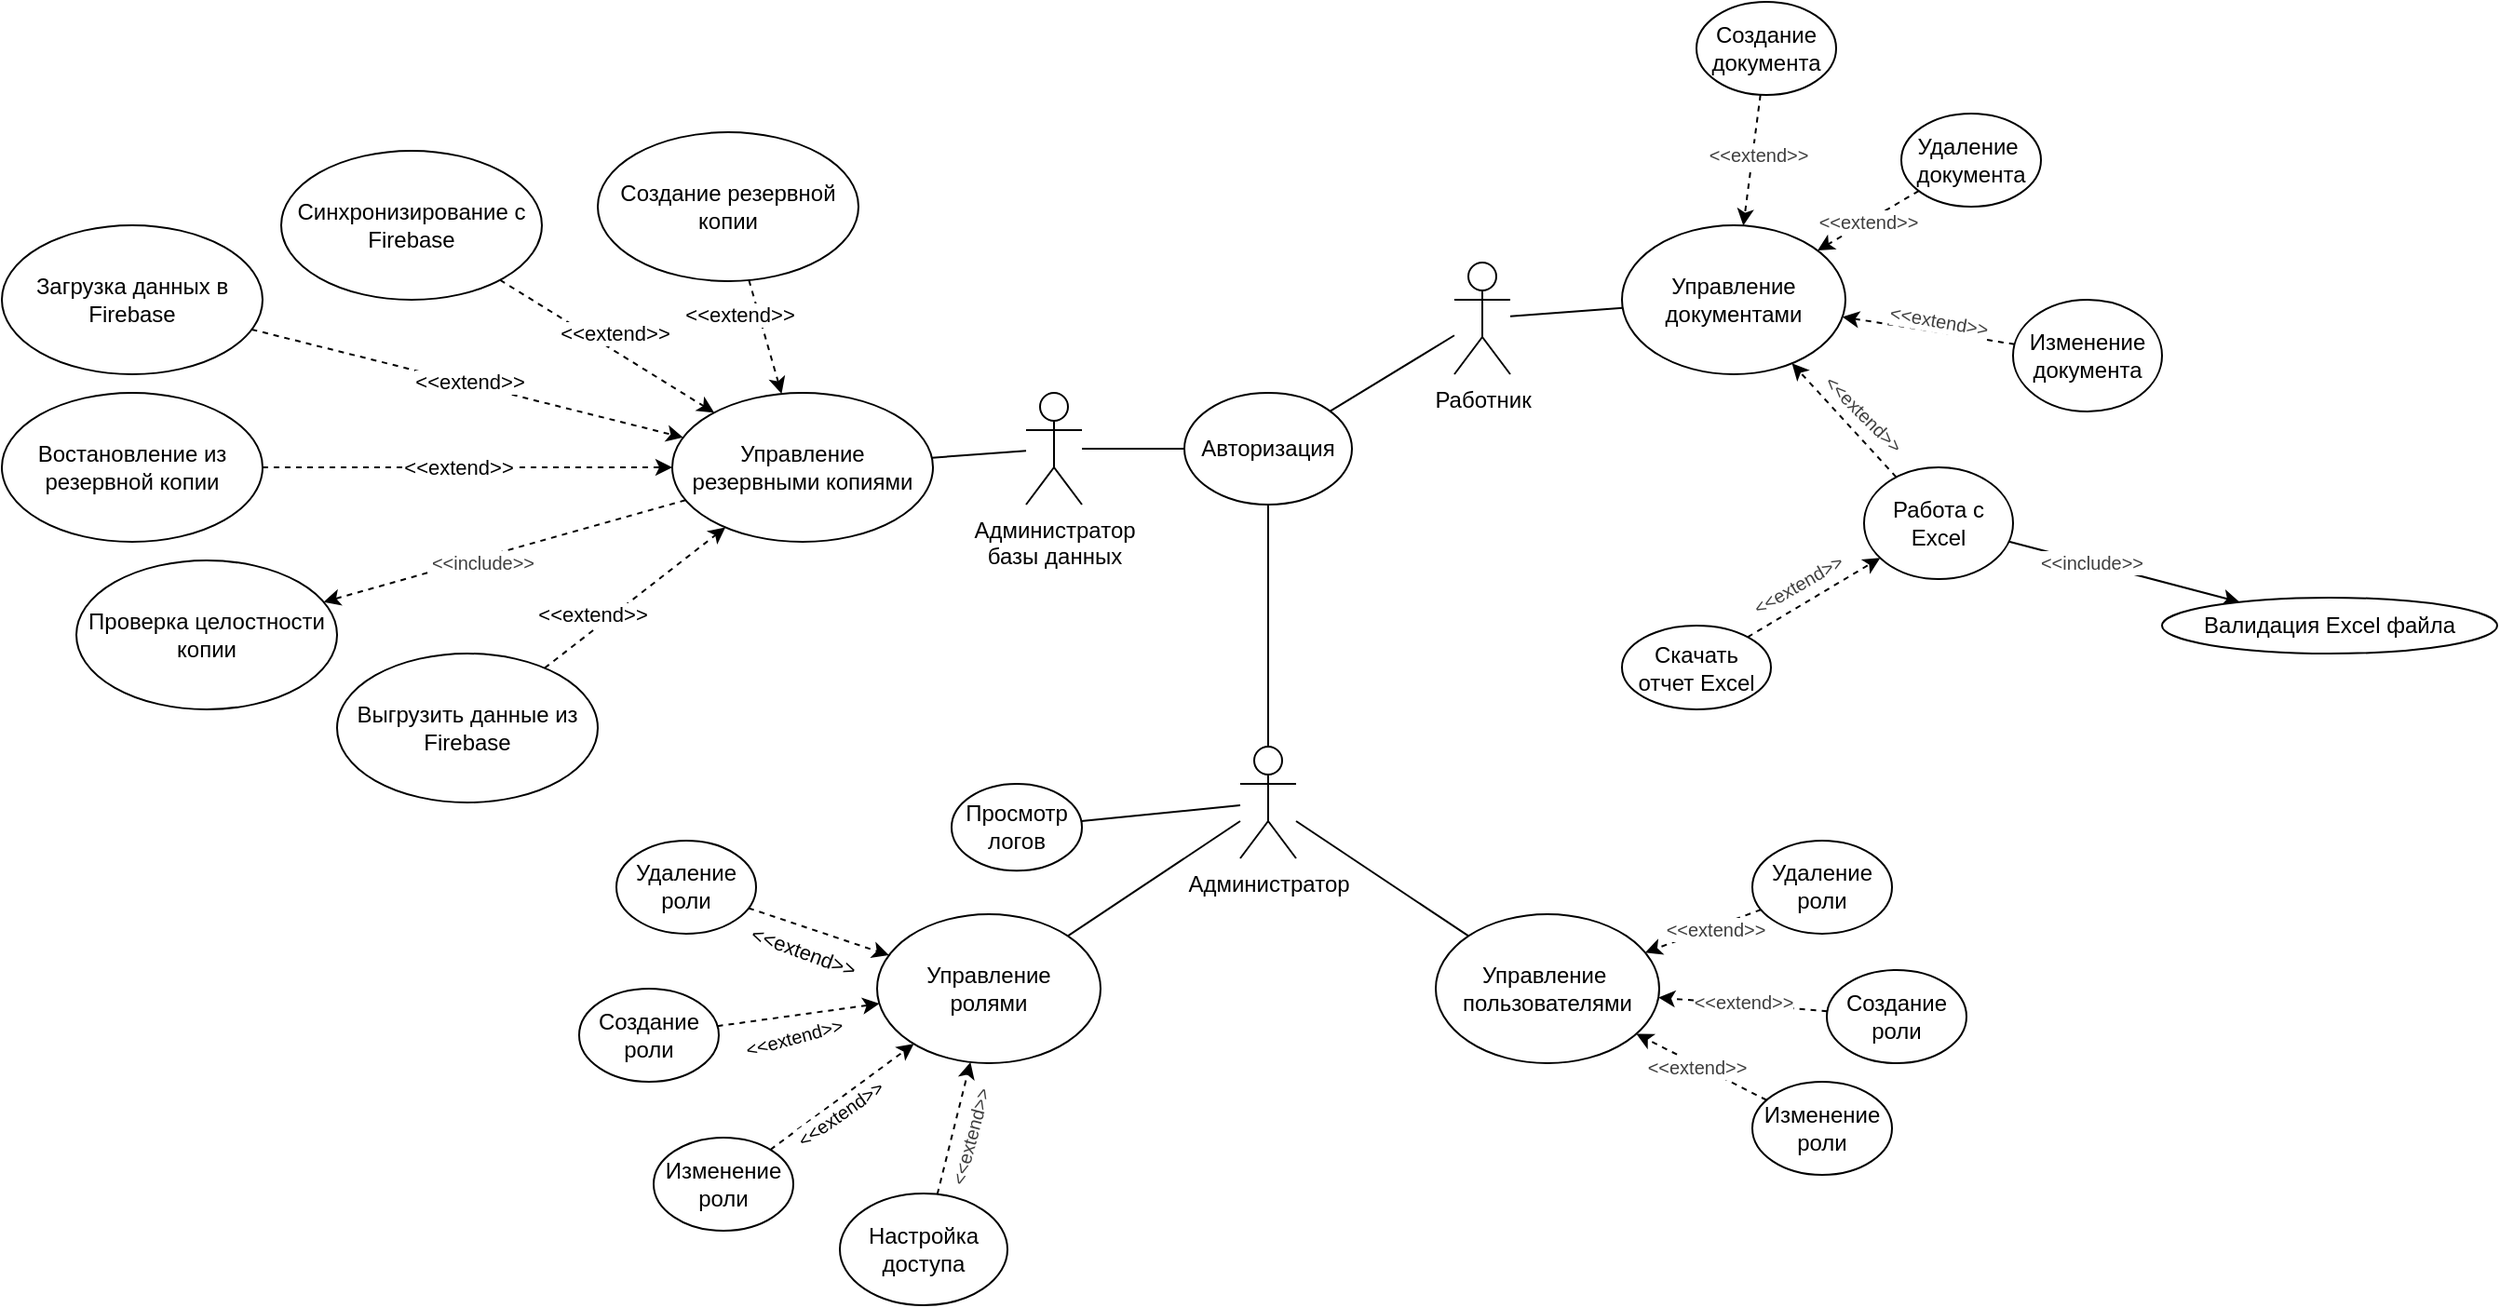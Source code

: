 <mxfile>
    <diagram id="WKHKJi2Rscxi-MOsBTWZ" name="Page-1">
        <mxGraphModel dx="1234" dy="269" grid="1" gridSize="10" guides="1" tooltips="1" connect="1" arrows="1" fold="1" page="1" pageScale="1" pageWidth="850" pageHeight="1100" math="0" shadow="0">
            <root>
                <mxCell id="0"/>
                <mxCell id="1" parent="0"/>
                <mxCell id="4" style="edgeStyle=none;html=1;exitX=0;exitY=0.5;exitDx=0;exitDy=0;endArrow=none;endFill=0;" parent="1" source="2" target="3" edge="1">
                    <mxGeometry relative="1" as="geometry"/>
                </mxCell>
                <mxCell id="35" style="edgeStyle=none;html=1;endArrow=none;endFill=0;" parent="1" source="2" target="31" edge="1">
                    <mxGeometry relative="1" as="geometry"/>
                </mxCell>
                <mxCell id="70" style="edgeStyle=none;html=1;endArrow=none;endFill=0;" parent="1" source="2" target="68" edge="1">
                    <mxGeometry relative="1" as="geometry"/>
                </mxCell>
                <mxCell id="2" value="Авторизация" style="ellipse;whiteSpace=wrap;html=1;" parent="1" vertex="1">
                    <mxGeometry x="575" y="380" width="90" height="60" as="geometry"/>
                </mxCell>
                <mxCell id="8" style="edgeStyle=none;html=1;endArrow=none;endFill=0;" parent="1" source="3" target="7" edge="1">
                    <mxGeometry relative="1" as="geometry"/>
                </mxCell>
                <mxCell id="3" value="Администратор&lt;div&gt;базы данных&lt;/div&gt;" style="shape=umlActor;verticalLabelPosition=bottom;verticalAlign=top;html=1;outlineConnect=0;" parent="1" vertex="1">
                    <mxGeometry x="490" y="380" width="30" height="60" as="geometry"/>
                </mxCell>
                <mxCell id="96" style="edgeStyle=none;html=1;dashed=1;" edge="1" parent="1" source="7" target="11">
                    <mxGeometry relative="1" as="geometry"/>
                </mxCell>
                <mxCell id="97" value="&lt;span style=&quot;color: rgb(63, 63, 63); font-size: 10px;&quot;&gt;&amp;lt;&amp;lt;include&amp;gt;&amp;gt;&lt;/span&gt;" style="edgeLabel;html=1;align=center;verticalAlign=middle;resizable=0;points=[];rotation=0;" vertex="1" connectable="0" parent="96">
                    <mxGeometry x="0.129" y="2" relative="1" as="geometry">
                        <mxPoint as="offset"/>
                    </mxGeometry>
                </mxCell>
                <mxCell id="7" value="Управление резервными копиями" style="ellipse;whiteSpace=wrap;html=1;" parent="1" vertex="1">
                    <mxGeometry x="300" y="380" width="140" height="80" as="geometry"/>
                </mxCell>
                <mxCell id="18" style="html=1;dashed=1;" parent="1" source="9" target="7" edge="1">
                    <mxGeometry relative="1" as="geometry"/>
                </mxCell>
                <mxCell id="30" value="&amp;lt;&amp;lt;extend&amp;gt;&amp;gt;" style="edgeLabel;html=1;align=center;verticalAlign=middle;resizable=0;points=[];" parent="18" vertex="1" connectable="0">
                    <mxGeometry x="-0.694" y="-3" relative="1" as="geometry">
                        <mxPoint x="-5" y="8" as="offset"/>
                    </mxGeometry>
                </mxCell>
                <mxCell id="9" value="Создание резервной копии" style="ellipse;whiteSpace=wrap;html=1;" parent="1" vertex="1">
                    <mxGeometry x="260" y="240" width="140" height="80" as="geometry"/>
                </mxCell>
                <mxCell id="21" style="edgeStyle=none;html=1;dashed=1;" parent="1" source="10" target="7" edge="1">
                    <mxGeometry relative="1" as="geometry"/>
                </mxCell>
                <mxCell id="27" value="&amp;lt;&amp;lt;extend&amp;gt;&amp;gt;" style="edgeLabel;html=1;align=center;verticalAlign=middle;resizable=0;points=[];" parent="21" vertex="1" connectable="0">
                    <mxGeometry x="-0.044" relative="1" as="geometry">
                        <mxPoint as="offset"/>
                    </mxGeometry>
                </mxCell>
                <mxCell id="10" value="Востановление из резервной копии" style="ellipse;whiteSpace=wrap;html=1;" parent="1" vertex="1">
                    <mxGeometry x="-60" y="380" width="140" height="80" as="geometry"/>
                </mxCell>
                <mxCell id="11" value="Проверка целостности копии" style="ellipse;whiteSpace=wrap;html=1;" parent="1" vertex="1">
                    <mxGeometry x="-20" y="470" width="140" height="80" as="geometry"/>
                </mxCell>
                <mxCell id="19" style="edgeStyle=none;html=1;dashed=1;" parent="1" source="12" target="7" edge="1">
                    <mxGeometry relative="1" as="geometry"/>
                </mxCell>
                <mxCell id="25" value="&amp;lt;&amp;lt;extend&amp;gt;&amp;gt;" style="edgeLabel;html=1;align=center;verticalAlign=middle;resizable=0;points=[];" parent="19" vertex="1" connectable="0">
                    <mxGeometry x="0.217" y="3" relative="1" as="geometry">
                        <mxPoint x="-10" y="-13" as="offset"/>
                    </mxGeometry>
                </mxCell>
                <mxCell id="12" value="Синхронизирование с Firebase" style="ellipse;whiteSpace=wrap;html=1;" parent="1" vertex="1">
                    <mxGeometry x="90" y="250" width="140" height="80" as="geometry"/>
                </mxCell>
                <mxCell id="20" style="edgeStyle=none;html=1;dashed=1;" parent="1" source="13" target="7" edge="1">
                    <mxGeometry relative="1" as="geometry"/>
                </mxCell>
                <mxCell id="26" value="&amp;lt;&amp;lt;extend&amp;gt;&amp;gt;" style="edgeLabel;html=1;align=center;verticalAlign=middle;resizable=0;points=[];" parent="20" vertex="1" connectable="0">
                    <mxGeometry x="0.0" y="1" relative="1" as="geometry">
                        <mxPoint as="offset"/>
                    </mxGeometry>
                </mxCell>
                <mxCell id="13" value="Загрузка данных в Firebase" style="ellipse;whiteSpace=wrap;html=1;" parent="1" vertex="1">
                    <mxGeometry x="-60" y="290" width="140" height="80" as="geometry"/>
                </mxCell>
                <mxCell id="23" style="html=1;dashed=1;" parent="1" source="14" target="7" edge="1">
                    <mxGeometry relative="1" as="geometry"/>
                </mxCell>
                <mxCell id="29" value="&amp;lt;&amp;lt;extend&amp;gt;&amp;gt;" style="edgeLabel;html=1;align=center;verticalAlign=middle;resizable=0;points=[];" parent="23" vertex="1" connectable="0">
                    <mxGeometry x="-0.56" y="-2" relative="1" as="geometry">
                        <mxPoint x="3" y="-14" as="offset"/>
                    </mxGeometry>
                </mxCell>
                <mxCell id="14" value="Выгрузить данные из Firebase" style="ellipse;whiteSpace=wrap;html=1;" parent="1" vertex="1">
                    <mxGeometry x="120" y="520" width="140" height="80" as="geometry"/>
                </mxCell>
                <mxCell id="39" style="edgeStyle=none;html=1;endArrow=none;endFill=0;" parent="1" source="31" target="37" edge="1">
                    <mxGeometry relative="1" as="geometry"/>
                </mxCell>
                <mxCell id="40" style="edgeStyle=none;html=1;endArrow=none;endFill=0;" parent="1" source="31" target="38" edge="1">
                    <mxGeometry relative="1" as="geometry"/>
                </mxCell>
                <mxCell id="95" style="edgeStyle=none;html=1;endArrow=none;endFill=0;" parent="1" source="31" target="94" edge="1">
                    <mxGeometry relative="1" as="geometry"/>
                </mxCell>
                <mxCell id="31" value="Администратор" style="shape=umlActor;verticalLabelPosition=bottom;verticalAlign=top;html=1;outlineConnect=0;" parent="1" vertex="1">
                    <mxGeometry x="605" y="570" width="30" height="60" as="geometry"/>
                </mxCell>
                <mxCell id="37" value="&lt;div&gt;&lt;font color=&quot;#000000&quot;&gt;Управление&lt;/font&gt;&lt;/div&gt;&lt;div&gt;ролями&lt;/div&gt;" style="ellipse;whiteSpace=wrap;html=1;" parent="1" vertex="1">
                    <mxGeometry x="410" y="660" width="120" height="80" as="geometry"/>
                </mxCell>
                <mxCell id="38" value="&lt;div&gt;&lt;font color=&quot;#000000&quot;&gt;Управление&amp;nbsp;&lt;/font&gt;&lt;/div&gt;&lt;div&gt;пользователями&lt;/div&gt;" style="ellipse;whiteSpace=wrap;html=1;" parent="1" vertex="1">
                    <mxGeometry x="710" y="660" width="120" height="80" as="geometry"/>
                </mxCell>
                <mxCell id="44" style="edgeStyle=none;html=1;dashed=1;" parent="1" source="41" target="37" edge="1">
                    <mxGeometry relative="1" as="geometry"/>
                </mxCell>
                <mxCell id="47" value="&lt;span style=&quot;color: rgb(0, 0, 0);&quot;&gt;&lt;font style=&quot;font-size: 11px;&quot;&gt;&amp;lt;&amp;lt;extend&amp;gt;&amp;gt;&lt;/font&gt;&lt;/span&gt;" style="edgeLabel;html=1;align=center;verticalAlign=middle;resizable=0;points=[];rotation=20;" parent="44" vertex="1" connectable="0">
                    <mxGeometry x="-0.173" y="-1" relative="1" as="geometry">
                        <mxPoint x="-2" y="12" as="offset"/>
                    </mxGeometry>
                </mxCell>
                <mxCell id="41" value="Удаление роли" style="ellipse;whiteSpace=wrap;html=1;" parent="1" vertex="1">
                    <mxGeometry x="270" y="620.46" width="75" height="50" as="geometry"/>
                </mxCell>
                <mxCell id="46" style="edgeStyle=none;html=1;dashed=1;" parent="1" source="42" target="37" edge="1">
                    <mxGeometry relative="1" as="geometry"/>
                </mxCell>
                <mxCell id="49" value="&lt;span style=&quot;color: rgb(0, 0, 0);&quot;&gt;&lt;font style=&quot;font-size: 10px;&quot;&gt;&amp;lt;&amp;lt;extend&amp;gt;&amp;gt;&lt;/font&gt;&lt;/span&gt;" style="edgeLabel;html=1;align=center;verticalAlign=middle;resizable=0;points=[];rotation=-35;" parent="46" vertex="1" connectable="0">
                    <mxGeometry x="-0.317" relative="1" as="geometry">
                        <mxPoint x="11" as="offset"/>
                    </mxGeometry>
                </mxCell>
                <mxCell id="42" value="Изменение&lt;div&gt;роли&lt;/div&gt;" style="ellipse;whiteSpace=wrap;html=1;" parent="1" vertex="1">
                    <mxGeometry x="290" y="780" width="75" height="50" as="geometry"/>
                </mxCell>
                <mxCell id="45" style="edgeStyle=none;html=1;dashed=1;" parent="1" source="43" target="37" edge="1">
                    <mxGeometry relative="1" as="geometry"/>
                </mxCell>
                <mxCell id="48" value="&lt;span style=&quot;color: rgb(0, 0, 0);&quot;&gt;&lt;font style=&quot;font-size: 10px;&quot;&gt;&amp;lt;&amp;lt;extend&amp;gt;&amp;gt;&lt;/font&gt;&lt;/span&gt;" style="edgeLabel;html=1;align=center;verticalAlign=middle;resizable=0;points=[];rotation=-15;" parent="45" vertex="1" connectable="0">
                    <mxGeometry x="-0.255" y="-2" relative="1" as="geometry">
                        <mxPoint x="8" y="8" as="offset"/>
                    </mxGeometry>
                </mxCell>
                <mxCell id="43" value="Создание&lt;div&gt;роли&lt;/div&gt;" style="ellipse;whiteSpace=wrap;html=1;" parent="1" vertex="1">
                    <mxGeometry x="250" y="700" width="75" height="50" as="geometry"/>
                </mxCell>
                <mxCell id="55" value="" style="edgeStyle=none;html=1;dashed=1;" parent="1" source="51" target="38" edge="1">
                    <mxGeometry relative="1" as="geometry"/>
                </mxCell>
                <mxCell id="61" value="&lt;span style=&quot;color: rgb(63, 63, 63); font-size: 10px;&quot;&gt;&amp;lt;&amp;lt;extend&amp;gt;&amp;gt;&lt;/span&gt;" style="edgeLabel;html=1;align=center;verticalAlign=middle;resizable=0;points=[];" parent="55" vertex="1" connectable="0">
                    <mxGeometry x="-0.184" y="1" relative="1" as="geometry">
                        <mxPoint as="offset"/>
                    </mxGeometry>
                </mxCell>
                <mxCell id="51" value="Удаление роли" style="ellipse;whiteSpace=wrap;html=1;" parent="1" vertex="1">
                    <mxGeometry x="880" y="620.46" width="75" height="50" as="geometry"/>
                </mxCell>
                <mxCell id="57" value="" style="edgeStyle=none;html=1;dashed=1;" parent="1" source="52" target="38" edge="1">
                    <mxGeometry relative="1" as="geometry"/>
                </mxCell>
                <mxCell id="58" value="&lt;span style=&quot;color: rgb(63, 63, 63); font-size: 10px;&quot;&gt;&amp;lt;&amp;lt;extend&amp;gt;&amp;gt;&lt;/span&gt;" style="edgeLabel;html=1;align=center;verticalAlign=middle;resizable=0;points=[];" parent="57" vertex="1" connectable="0">
                    <mxGeometry x="0.052" y="1" relative="1" as="geometry">
                        <mxPoint as="offset"/>
                    </mxGeometry>
                </mxCell>
                <mxCell id="52" value="Изменение&lt;div&gt;роли&lt;/div&gt;" style="ellipse;whiteSpace=wrap;html=1;" parent="1" vertex="1">
                    <mxGeometry x="880" y="750" width="75" height="50" as="geometry"/>
                </mxCell>
                <mxCell id="56" value="" style="edgeStyle=none;html=1;dashed=1;" parent="1" source="54" target="38" edge="1">
                    <mxGeometry relative="1" as="geometry"/>
                </mxCell>
                <mxCell id="60" value="&lt;span style=&quot;color: rgb(63, 63, 63); font-size: 10px;&quot;&gt;&amp;lt;&amp;lt;extend&amp;gt;&amp;gt;&lt;/span&gt;" style="edgeLabel;html=1;align=center;verticalAlign=middle;resizable=0;points=[];" parent="56" vertex="1" connectable="0">
                    <mxGeometry x="0.009" y="-2" relative="1" as="geometry">
                        <mxPoint as="offset"/>
                    </mxGeometry>
                </mxCell>
                <mxCell id="54" value="Создание&lt;div&gt;роли&lt;/div&gt;" style="ellipse;whiteSpace=wrap;html=1;" parent="1" vertex="1">
                    <mxGeometry x="920" y="690" width="75" height="50" as="geometry"/>
                </mxCell>
                <mxCell id="65" style="edgeStyle=none;html=1;dashed=1;" parent="1" source="64" target="37" edge="1">
                    <mxGeometry relative="1" as="geometry"/>
                </mxCell>
                <mxCell id="66" value="&lt;span style=&quot;color: rgb(63, 63, 63); font-size: 10px;&quot;&gt;&amp;lt;&amp;lt;extend&amp;gt;&amp;gt;&lt;/span&gt;" style="edgeLabel;html=1;align=center;verticalAlign=middle;resizable=0;points=[];rotation=-75;" parent="65" vertex="1" connectable="0">
                    <mxGeometry x="-0.127" y="-1" relative="1" as="geometry">
                        <mxPoint x="9" as="offset"/>
                    </mxGeometry>
                </mxCell>
                <mxCell id="64" value="Настройка доступа" style="ellipse;whiteSpace=wrap;html=1;" parent="1" vertex="1">
                    <mxGeometry x="390" y="810" width="90" height="60" as="geometry"/>
                </mxCell>
                <mxCell id="72" value="" style="edgeStyle=none;html=1;endArrow=none;endFill=0;" parent="1" source="68" target="69" edge="1">
                    <mxGeometry relative="1" as="geometry"/>
                </mxCell>
                <mxCell id="68" value="Работник" style="shape=umlActor;verticalLabelPosition=bottom;verticalAlign=top;html=1;outlineConnect=0;" parent="1" vertex="1">
                    <mxGeometry x="720" y="310" width="30" height="60" as="geometry"/>
                </mxCell>
                <mxCell id="69" value="&lt;div&gt;&lt;font color=&quot;#000000&quot;&gt;Управление&lt;/font&gt;&lt;/div&gt;&lt;div&gt;документами&lt;/div&gt;" style="ellipse;whiteSpace=wrap;html=1;" parent="1" vertex="1">
                    <mxGeometry x="810" y="290" width="120" height="80" as="geometry"/>
                </mxCell>
                <mxCell id="81" style="edgeStyle=none;html=1;dashed=1;" parent="1" source="73" target="69" edge="1">
                    <mxGeometry relative="1" as="geometry"/>
                </mxCell>
                <mxCell id="84" value="&lt;span style=&quot;color: rgb(63, 63, 63); font-size: 10px;&quot;&gt;&amp;lt;&amp;lt;extend&amp;gt;&amp;gt;&lt;/span&gt;" style="edgeLabel;html=1;align=center;verticalAlign=middle;resizable=0;points=[];" parent="81" vertex="1" connectable="0">
                    <mxGeometry x="0.029" relative="1" as="geometry">
                        <mxPoint as="offset"/>
                    </mxGeometry>
                </mxCell>
                <mxCell id="73" value="&lt;div&gt;&lt;font color=&quot;#000000&quot;&gt;Удаление&amp;nbsp;&lt;/font&gt;&lt;/div&gt;&lt;div&gt;документа&lt;/div&gt;" style="ellipse;whiteSpace=wrap;html=1;" parent="1" vertex="1">
                    <mxGeometry x="960" y="230" width="75" height="50" as="geometry"/>
                </mxCell>
                <mxCell id="82" style="edgeStyle=none;html=1;dashed=1;" parent="1" source="74" target="69" edge="1">
                    <mxGeometry relative="1" as="geometry"/>
                </mxCell>
                <mxCell id="83" value="&lt;span style=&quot;color: rgb(63, 63, 63); font-size: 10px;&quot;&gt;&amp;lt;&amp;lt;extend&amp;gt;&amp;gt;&lt;/span&gt;" style="edgeLabel;html=1;align=center;verticalAlign=middle;resizable=0;points=[];" parent="82" vertex="1" connectable="0">
                    <mxGeometry x="-0.113" y="2" relative="1" as="geometry">
                        <mxPoint as="offset"/>
                    </mxGeometry>
                </mxCell>
                <mxCell id="74" value="Создание документа" style="ellipse;whiteSpace=wrap;html=1;" parent="1" vertex="1">
                    <mxGeometry x="850" y="170" width="75" height="50" as="geometry"/>
                </mxCell>
                <mxCell id="80" style="edgeStyle=none;html=1;dashed=1;" parent="1" source="75" target="69" edge="1">
                    <mxGeometry relative="1" as="geometry"/>
                </mxCell>
                <mxCell id="85" value="&lt;span style=&quot;color: rgb(63, 63, 63); font-size: 10px;&quot;&gt;&amp;lt;&amp;lt;extend&amp;gt;&amp;gt;&lt;/span&gt;" style="edgeLabel;html=1;align=center;verticalAlign=middle;resizable=0;points=[];rotation=10;" parent="80" vertex="1" connectable="0">
                    <mxGeometry x="0.004" y="3" relative="1" as="geometry">
                        <mxPoint x="6" y="-9" as="offset"/>
                    </mxGeometry>
                </mxCell>
                <mxCell id="75" value="Изменение документа" style="ellipse;whiteSpace=wrap;html=1;" parent="1" vertex="1">
                    <mxGeometry x="1020" y="330" width="80" height="60" as="geometry"/>
                </mxCell>
                <mxCell id="79" style="edgeStyle=none;html=1;dashed=1;" parent="1" source="76" target="69" edge="1">
                    <mxGeometry relative="1" as="geometry"/>
                </mxCell>
                <mxCell id="86" value="&lt;span style=&quot;color: rgb(63, 63, 63); font-size: 10px;&quot;&gt;&amp;lt;&amp;lt;extend&amp;gt;&amp;gt;&lt;/span&gt;" style="edgeLabel;html=1;align=center;verticalAlign=middle;resizable=0;points=[];rotation=45;" parent="79" vertex="1" connectable="0">
                    <mxGeometry x="0.017" relative="1" as="geometry">
                        <mxPoint x="11" y="-4" as="offset"/>
                    </mxGeometry>
                </mxCell>
                <mxCell id="88" style="edgeStyle=none;html=1;" parent="1" source="76" target="87" edge="1">
                    <mxGeometry relative="1" as="geometry"/>
                </mxCell>
                <mxCell id="89" value="&lt;span style=&quot;color: rgb(63, 63, 63); font-size: 10px;&quot;&gt;&amp;lt;&amp;lt;include&amp;gt;&amp;gt;&lt;/span&gt;" style="edgeLabel;html=1;align=center;verticalAlign=middle;resizable=0;points=[];" parent="88" vertex="1" connectable="0">
                    <mxGeometry x="-0.291" y="1" relative="1" as="geometry">
                        <mxPoint as="offset"/>
                    </mxGeometry>
                </mxCell>
                <mxCell id="76" value="Работа с Excel" style="ellipse;whiteSpace=wrap;html=1;" parent="1" vertex="1">
                    <mxGeometry x="940" y="420" width="80" height="60" as="geometry"/>
                </mxCell>
                <mxCell id="87" value="Валидация Exсel файла" style="ellipse;whiteSpace=wrap;html=1;" parent="1" vertex="1">
                    <mxGeometry x="1100" y="490" width="180" height="30" as="geometry"/>
                </mxCell>
                <mxCell id="91" value="" style="edgeStyle=none;html=1;dashed=1;" parent="1" source="90" target="76" edge="1">
                    <mxGeometry relative="1" as="geometry"/>
                </mxCell>
                <mxCell id="93" value="&lt;span style=&quot;color: rgb(63, 63, 63); font-size: 10px;&quot;&gt;&amp;lt;&amp;lt;extend&amp;gt;&amp;gt;&lt;/span&gt;" style="edgeLabel;html=1;align=center;verticalAlign=middle;resizable=0;points=[];rotation=-30;" parent="91" vertex="1" connectable="0">
                    <mxGeometry x="-0.163" y="1" relative="1" as="geometry">
                        <mxPoint x="-3" y="-10" as="offset"/>
                    </mxGeometry>
                </mxCell>
                <mxCell id="90" value="Скачать отчет Excel" style="ellipse;whiteSpace=wrap;html=1;" parent="1" vertex="1">
                    <mxGeometry x="810" y="505" width="80" height="45" as="geometry"/>
                </mxCell>
                <mxCell id="94" value="Просмотр логов" style="ellipse;whiteSpace=wrap;html=1;" parent="1" vertex="1">
                    <mxGeometry x="450" y="590" width="70" height="46.67" as="geometry"/>
                </mxCell>
            </root>
        </mxGraphModel>
    </diagram>
</mxfile>
